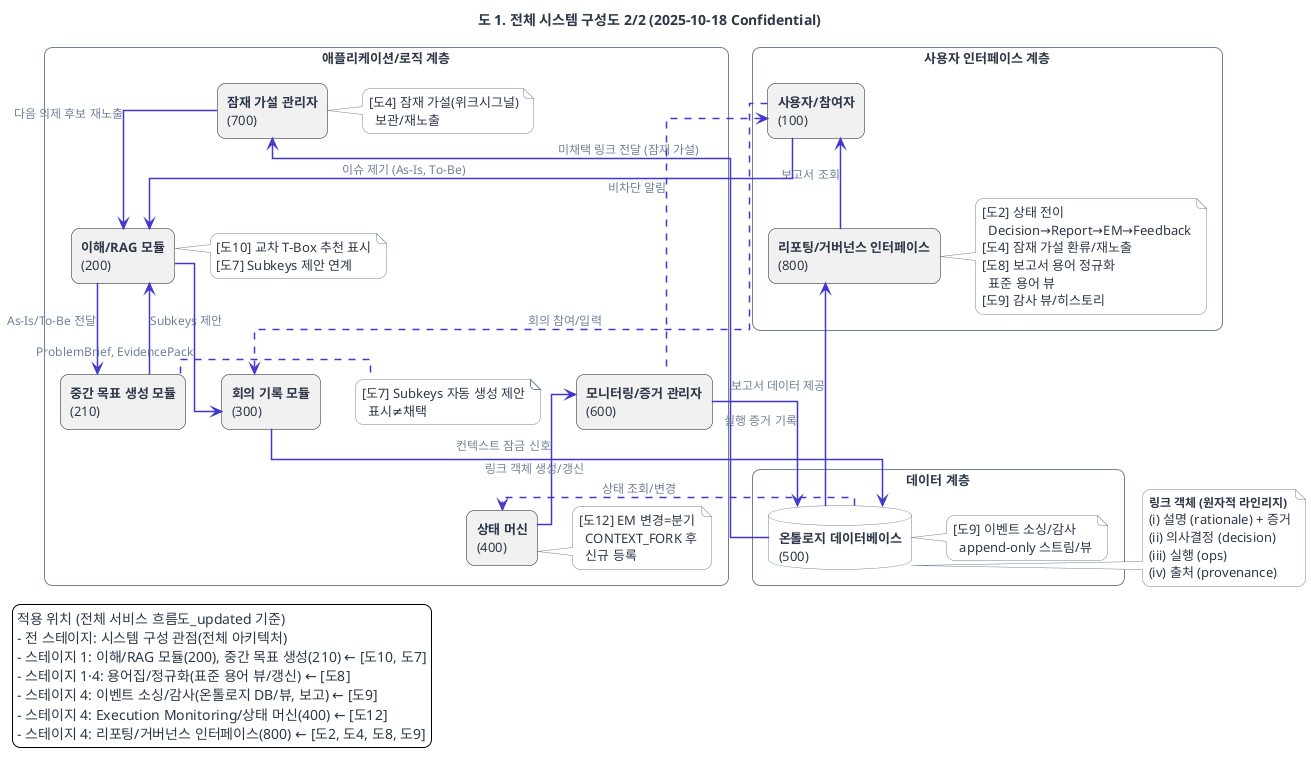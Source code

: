 @startuml

title 도 1. 전체 시스템 구성도 2/2 (2025-10-18 Confidential)

'================================================================
' Worflogy.com Website Theme for PlantUML
'================================================================

'// 1. 전역 스타일 (Global Style & Fonts) //
skinparam backgroundColor #ffffff
skinparam defaultFontName "Pretendard"
skinparam defaultFontSize 13
skinparam defaultFontColor #2D3748
skinparam shadowing false
skinparam roundCorner 16

'// 2. 화살표 및 연결선 스타일 (Arrow & Connector Style) //
skinparam ArrowColor #718096
skinparam ArrowThickness 1.5
skinparam ArrowFontColor #718096
skinparam ArrowFontSize 12
skinparam linetype ortho

'// 3. 기본 요소 스타일 (Standard Elements Style) //
skinparam card {
  BackgroundColor #ffffff
  BorderColor #718096
}
skinparam note {
  BackgroundColor #ffffff
  BorderColor #718096
  FontColor #2D3748
}
skinparam component {
  BackgroundColor #ffffff
  BorderColor #718096
}
skinparam package {
  BackgroundColor #ffffff
  BorderColor #718096
}
skinparam database {
  BackgroundColor #ffffff
  BorderColor #718096
}
' [추가] 파티션(Partition) 스타일 정의
skinparam partition {
  BackgroundColor #F4F6F8 ' 웹사이트의 연한 배경색으로 구분감 부여
  BorderColor #718096
  FontColor #2D3748
}

'// 4. 강조 요소 스타일 (Accent Elements Style) //
skinparam actor {
  BackgroundColor #4338CA
  BorderColor #4338CA
  FontColor #ffffff
}
skinparam participant {
  BackgroundColor #4338CA
  BorderColor #4338CA
  FontColor #ffffff
}
skinparam usecase {
  BackgroundColor #ffffff
  BorderColor #4338CA
  ArrowColor #4338CA
}
skinparam activity {
  BackgroundColor #ffffff
  BorderColor #4338CA
  FontColor #2D3748
}

'// 5. 클래스 다이어그램 스타일 (Class Diagram Style) //
skinparam class {
  BackgroundColor #ffffff
  BorderColor #718096 ' [수정] 테두리 색상 변경
  HeaderBackgroundColor #4338CA
  FontColor #ffffff
  AttributeFontColor #2D3748
  AttributeFontSize 12
}

'================================================================

' Layout & Components
rectangle "사용자 인터페이스 계층" {
  rectangle "<b>사용자/참여자</b>\n(100)" as User
  rectangle "<b>리포팅/거버넌스 인터페이스</b>\n(800)" as RPT
note right of RPT
[도2] 상태 전이
  Decision→Report→EM→Feedback
[도4] 잠재 가설 환류/재노출
[도8] 보고서 용어 정규화
  표준 용어 뷰
[도9] 감사 뷰/히스토리
end note

  User -[hidden]right- RPT
}

rectangle "애플리케이션/로직 계층" {
  rectangle "<b>잠재 가설 관리자</b>\n(700)" as WS
note right of WS
[도4] 잠재 가설(위크시그널)
  보관/재노출
end note

  rectangle "<b>이해/RAG 모듈</b>\n(200)" as RAG
note right of RAG
[도10] 교차 T-Box 추천 표시
[도7] Subkeys 제안 연계
end note

  rectangle "<b>중간 목표 생성 모듈</b>\n(210)" as SubkeyGen
note right of SubkeyGen
[도7] Subkeys 자동 생성 제안
  표시≠채택
end note

  rectangle "<b>회의 기록 모듈</b>\n(300)" as MTG
  rectangle "<b>상태 머신</b>\n(400)" as SM
note right of SM
[도12] EM 변경=분기
  CONTEXT_FORK 후
  신규 등록
end note

  rectangle "<b>모니터링/증거 관리자</b>\n(600)" as MON

' Use hidden links to create a grid layout
  WS -[hidden]right- RAG
  RAG -[hidden]right- SubkeyGen
  MTG -[hidden]right- MON
  MON -[hidden]right- SM
  WS -[hidden]down- MTG
}

rectangle "데이터 계층" {
  database "<b>온톨로지 데이터베이스</b>\n(500)" as DB
note right of DB
[도9] 이벤트 소싱/감사
  append-only 스트림/뷰
end note
}

' Data Flow (Manually re-routed for clarity)
'--- Primary Input & Creation Flow ---
User -down-> RAG: 이슈 제기 (As-Is, To-Be)
RAG -right-> SubkeyGen: As-Is/To-Be 전달
SubkeyGen -down-> RAG: Subkeys 제안
RAG -down-> MTG: ProblemBrief, EvidencePack
User -[dashed]down-> MTG: 회의 참여/입력
MTG -down-> DB: 링크 객체 생성/갱신

'--- Feedback Loop (Left side) ---
DB -left-> WS: 미채택 링크 전달 (잠재 가설)
WS -down-> RAG: 다음 의제 후보 재노출

'--- Reporting Loop (Far Left side) ---
DB -left-> RPT: 보고서 데이터 제공
RPT -up-> User: 보고서 조회

'--- Governance & Monitoring Loop (Right side) ---
DB -[dashed]right-> SM: 상태 조회/변경
SM -down-> MON: 컨텍스트 잠금 신호
MON -down-> DB: 실행 증거 기록

'--- Notification (Routed cleanly) ---
MON -[dashed]up-> User: 비차단 알림

note as N1
  <b><size:12>링크 객체 (원자적 라인리지)</size></b>
  (i) 설명 (rationale) + 증거
  (ii) 의사결정 (decision)
  (iii) 실행 (ops)
  (iv) 출처 (provenance)
endnote

DB -[hidden]right- N1

legend left
적용 위치 (전체 서비스 흐름도_updated 기준)
- 전 스테이지: 시스템 구성 관점(전체 아키텍처)
- 스테이지 1: 이해/RAG 모듈(200), 중간 목표 생성(210) ← [도10, 도7]
- 스테이지 1·4: 용어집/정규화(표준 용어 뷰/갱신) ← [도8]
- 스테이지 4: 이벤트 소싱/감사(온톨로지 DB/뷰, 보고) ← [도9]
- 스테이지 4: Execution Monitoring/상태 머신(400) ← [도12]
- 스테이지 4: 리포팅/거버넌스 인터페이스(800) ← [도2, 도4, 도8, 도9]
end legend

@enduml
